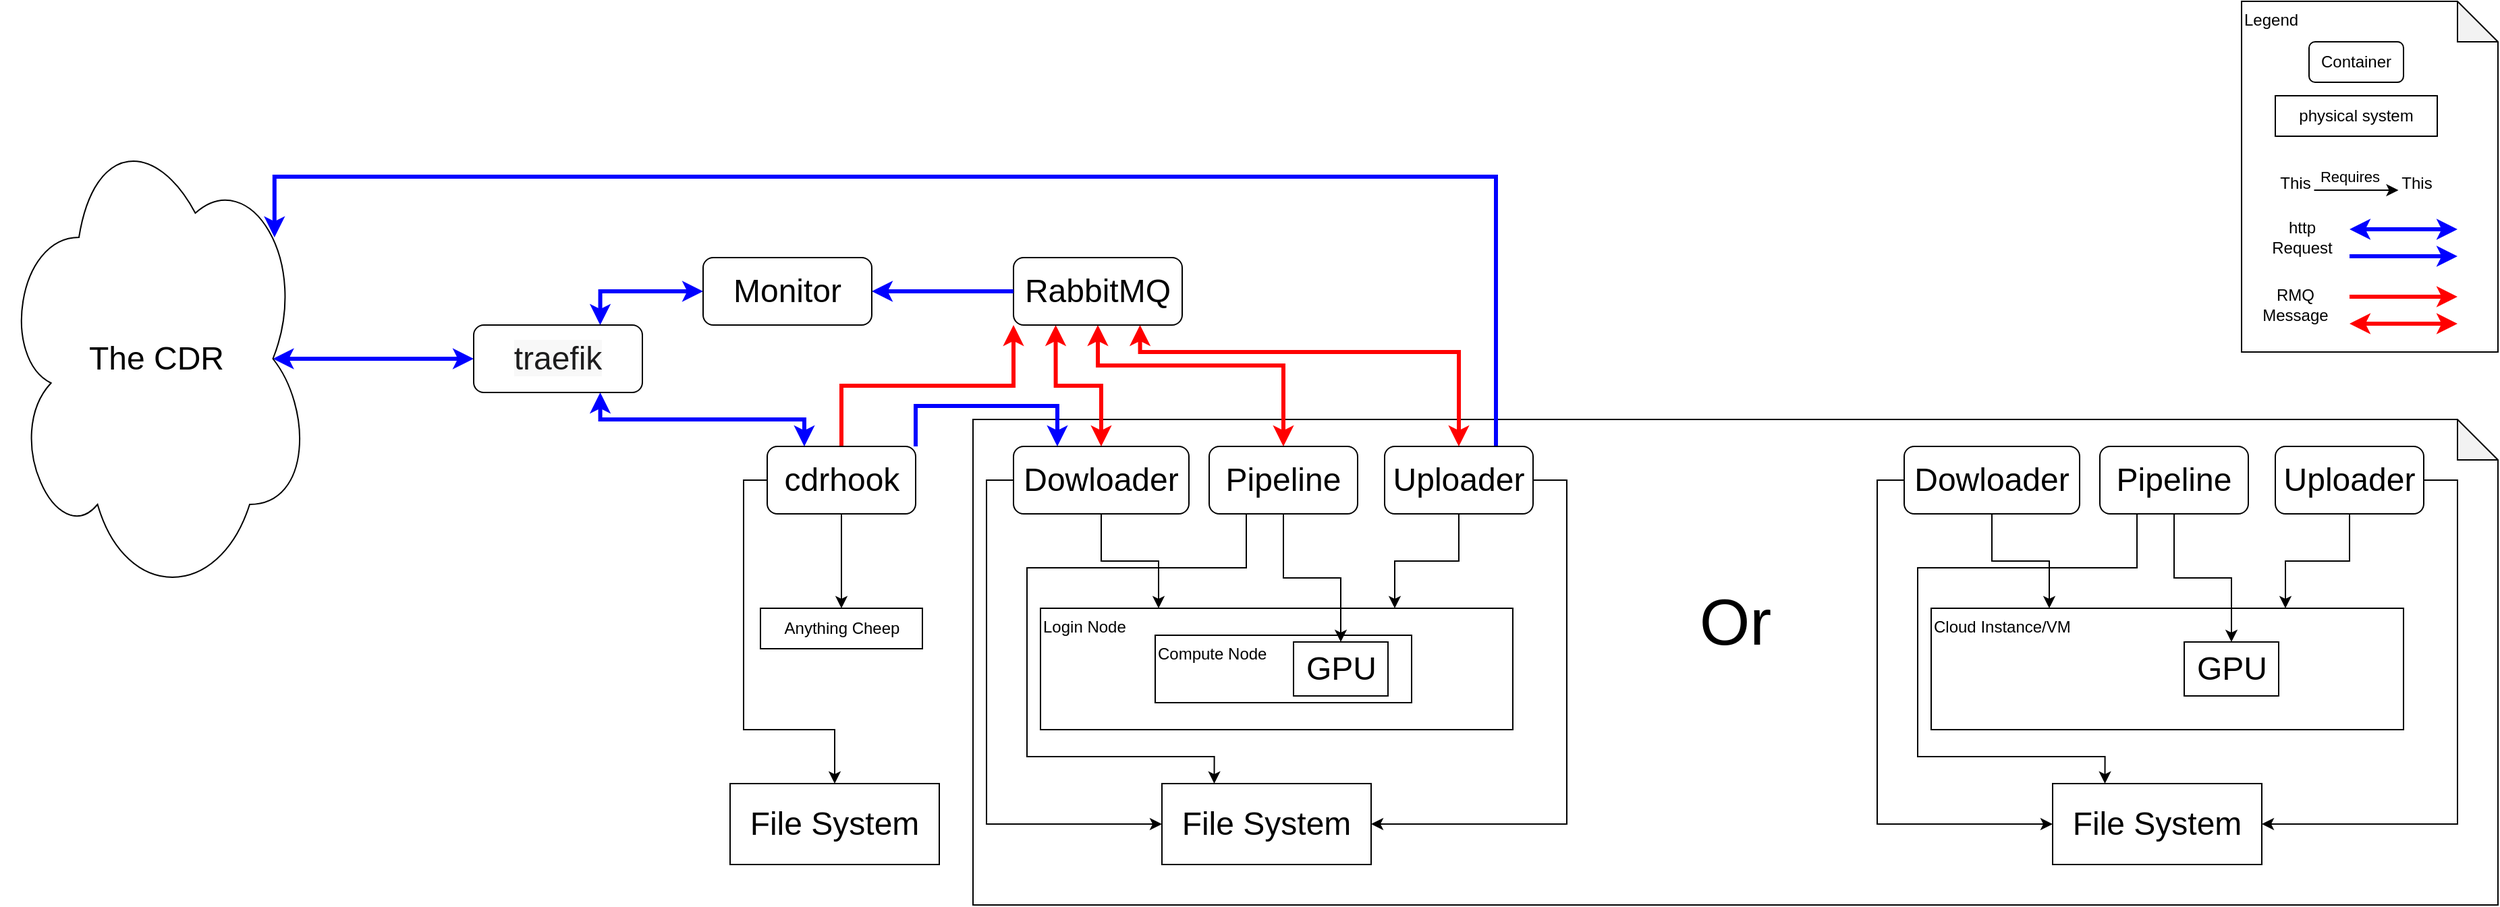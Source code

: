 <mxfile version="24.6.4" type="device">
  <diagram name="Page-1" id="JVnw2FR67qBZjyqMYff8">
    <mxGraphModel dx="2942" dy="1080" grid="1" gridSize="10" guides="1" tooltips="1" connect="1" arrows="1" fold="1" page="1" pageScale="1" pageWidth="850" pageHeight="1100" math="0" shadow="0">
      <root>
        <mxCell id="0" />
        <mxCell id="1" parent="0" />
        <mxCell id="Kxtw-JTkK95rBpkAI2wY-21" value="" style="shape=note;whiteSpace=wrap;html=1;backgroundOutline=1;darkOpacity=0.05;" parent="1" vertex="1">
          <mxGeometry x="380" y="320" width="1130" height="360" as="geometry" />
        </mxCell>
        <mxCell id="lyeMticQFeOR1YeAm27Y-25" value="Legend" style="shape=note;whiteSpace=wrap;html=1;backgroundOutline=1;darkOpacity=0.05;align=left;verticalAlign=top;" parent="1" vertex="1">
          <mxGeometry x="1320" y="10" width="190" height="260" as="geometry" />
        </mxCell>
        <mxCell id="lyeMticQFeOR1YeAm27Y-20" style="edgeStyle=orthogonalEdgeStyle;rounded=0;orthogonalLoop=1;jettySize=auto;html=1;entryX=0.5;entryY=0;entryDx=0;entryDy=0;" parent="1" source="lyeMticQFeOR1YeAm27Y-1" target="lyeMticQFeOR1YeAm27Y-7" edge="1">
          <mxGeometry relative="1" as="geometry">
            <Array as="points">
              <mxPoint x="210" y="365" />
              <mxPoint x="210" y="550" />
              <mxPoint x="278" y="550" />
            </Array>
          </mxGeometry>
        </mxCell>
        <mxCell id="Kxtw-JTkK95rBpkAI2wY-6" style="edgeStyle=orthogonalEdgeStyle;rounded=0;orthogonalLoop=1;jettySize=auto;html=1;entryX=0.5;entryY=0;entryDx=0;entryDy=0;" parent="1" source="lyeMticQFeOR1YeAm27Y-1" target="Kxtw-JTkK95rBpkAI2wY-5" edge="1">
          <mxGeometry relative="1" as="geometry" />
        </mxCell>
        <mxCell id="1AfIavt8rgIbqtOgnJtz-13" style="edgeStyle=orthogonalEdgeStyle;rounded=0;orthogonalLoop=1;jettySize=auto;html=1;exitX=0.5;exitY=0;exitDx=0;exitDy=0;entryX=0;entryY=1;entryDx=0;entryDy=0;strokeColor=#FF0000;strokeWidth=3;" parent="1" source="lyeMticQFeOR1YeAm27Y-1" target="lyeMticQFeOR1YeAm27Y-5" edge="1">
          <mxGeometry relative="1" as="geometry" />
        </mxCell>
        <mxCell id="aogqVHzotbbgdXP5pHiL-3" style="edgeStyle=orthogonalEdgeStyle;rounded=0;orthogonalLoop=1;jettySize=auto;html=1;entryX=0.25;entryY=0;entryDx=0;entryDy=0;strokeWidth=3;strokeColor=#0000FF;exitX=1;exitY=0;exitDx=0;exitDy=0;" edge="1" parent="1" source="lyeMticQFeOR1YeAm27Y-1" target="lyeMticQFeOR1YeAm27Y-2">
          <mxGeometry relative="1" as="geometry">
            <Array as="points">
              <mxPoint x="338" y="310" />
              <mxPoint x="443" y="310" />
            </Array>
          </mxGeometry>
        </mxCell>
        <mxCell id="lyeMticQFeOR1YeAm27Y-1" value="cdrhook" style="rounded=1;whiteSpace=wrap;html=1;fontSize=24;" parent="1" vertex="1">
          <mxGeometry x="227.5" y="340" width="110" height="50" as="geometry" />
        </mxCell>
        <mxCell id="lyeMticQFeOR1YeAm27Y-17" style="edgeStyle=orthogonalEdgeStyle;rounded=0;orthogonalLoop=1;jettySize=auto;html=1;entryX=0;entryY=0.5;entryDx=0;entryDy=0;" parent="1" source="lyeMticQFeOR1YeAm27Y-2" target="lyeMticQFeOR1YeAm27Y-6" edge="1">
          <mxGeometry relative="1" as="geometry">
            <Array as="points">
              <mxPoint x="390" y="365" />
              <mxPoint x="390" y="620" />
            </Array>
          </mxGeometry>
        </mxCell>
        <mxCell id="Kxtw-JTkK95rBpkAI2wY-3" style="edgeStyle=orthogonalEdgeStyle;rounded=0;orthogonalLoop=1;jettySize=auto;html=1;entryX=0.25;entryY=0;entryDx=0;entryDy=0;" parent="1" source="lyeMticQFeOR1YeAm27Y-2" target="Kxtw-JTkK95rBpkAI2wY-1" edge="1">
          <mxGeometry relative="1" as="geometry" />
        </mxCell>
        <mxCell id="1AfIavt8rgIbqtOgnJtz-14" style="edgeStyle=orthogonalEdgeStyle;rounded=0;orthogonalLoop=1;jettySize=auto;html=1;entryX=0.25;entryY=1;entryDx=0;entryDy=0;startArrow=classic;startFill=1;strokeWidth=3;strokeColor=#FF0000;" parent="1" source="lyeMticQFeOR1YeAm27Y-2" target="lyeMticQFeOR1YeAm27Y-5" edge="1">
          <mxGeometry relative="1" as="geometry" />
        </mxCell>
        <mxCell id="lyeMticQFeOR1YeAm27Y-2" value="Dowloader" style="rounded=1;whiteSpace=wrap;html=1;fontSize=24;" parent="1" vertex="1">
          <mxGeometry x="410" y="340" width="130" height="50" as="geometry" />
        </mxCell>
        <mxCell id="lyeMticQFeOR1YeAm27Y-18" style="edgeStyle=orthogonalEdgeStyle;rounded=0;orthogonalLoop=1;jettySize=auto;html=1;entryX=0.25;entryY=0;entryDx=0;entryDy=0;exitX=0.25;exitY=1;exitDx=0;exitDy=0;" parent="1" source="lyeMticQFeOR1YeAm27Y-3" target="lyeMticQFeOR1YeAm27Y-6" edge="1">
          <mxGeometry relative="1" as="geometry">
            <Array as="points">
              <mxPoint x="583" y="430" />
              <mxPoint x="420" y="430" />
              <mxPoint x="420" y="570" />
              <mxPoint x="559" y="570" />
            </Array>
          </mxGeometry>
        </mxCell>
        <mxCell id="1AfIavt8rgIbqtOgnJtz-15" style="edgeStyle=orthogonalEdgeStyle;rounded=0;orthogonalLoop=1;jettySize=auto;html=1;entryX=0.5;entryY=1;entryDx=0;entryDy=0;strokeColor=#FF0000;strokeWidth=3;startArrow=classic;startFill=1;" parent="1" source="lyeMticQFeOR1YeAm27Y-3" target="lyeMticQFeOR1YeAm27Y-5" edge="1">
          <mxGeometry relative="1" as="geometry">
            <Array as="points">
              <mxPoint x="610" y="280" />
              <mxPoint x="473" y="280" />
            </Array>
          </mxGeometry>
        </mxCell>
        <mxCell id="lyeMticQFeOR1YeAm27Y-3" value="Pipeline" style="rounded=1;whiteSpace=wrap;html=1;fontSize=24;" parent="1" vertex="1">
          <mxGeometry x="555" y="340" width="110" height="50" as="geometry" />
        </mxCell>
        <mxCell id="lyeMticQFeOR1YeAm27Y-14" style="edgeStyle=orthogonalEdgeStyle;rounded=0;orthogonalLoop=1;jettySize=auto;html=1;entryX=1;entryY=0.5;entryDx=0;entryDy=0;" parent="1" source="lyeMticQFeOR1YeAm27Y-4" target="lyeMticQFeOR1YeAm27Y-6" edge="1">
          <mxGeometry relative="1" as="geometry">
            <Array as="points">
              <mxPoint x="820" y="365" />
              <mxPoint x="820" y="620" />
            </Array>
          </mxGeometry>
        </mxCell>
        <mxCell id="Kxtw-JTkK95rBpkAI2wY-4" style="edgeStyle=orthogonalEdgeStyle;rounded=0;orthogonalLoop=1;jettySize=auto;html=1;entryX=0.75;entryY=0;entryDx=0;entryDy=0;" parent="1" source="lyeMticQFeOR1YeAm27Y-4" target="Kxtw-JTkK95rBpkAI2wY-1" edge="1">
          <mxGeometry relative="1" as="geometry" />
        </mxCell>
        <mxCell id="1AfIavt8rgIbqtOgnJtz-16" style="edgeStyle=orthogonalEdgeStyle;rounded=0;orthogonalLoop=1;jettySize=auto;html=1;entryX=0.75;entryY=1;entryDx=0;entryDy=0;startArrow=classic;startFill=1;strokeColor=#FF0000;strokeWidth=3;" parent="1" source="lyeMticQFeOR1YeAm27Y-4" target="lyeMticQFeOR1YeAm27Y-5" edge="1">
          <mxGeometry relative="1" as="geometry">
            <Array as="points">
              <mxPoint x="740" y="270" />
              <mxPoint x="504" y="270" />
            </Array>
          </mxGeometry>
        </mxCell>
        <mxCell id="1AfIavt8rgIbqtOgnJtz-17" style="edgeStyle=orthogonalEdgeStyle;rounded=0;orthogonalLoop=1;jettySize=auto;html=1;entryX=0.88;entryY=0.25;entryDx=0;entryDy=0;exitX=0.75;exitY=0;exitDx=0;exitDy=0;entryPerimeter=0;startArrow=none;startFill=0;strokeColor=#0000FF;strokeWidth=3;endArrow=classic;endFill=1;" parent="1" source="lyeMticQFeOR1YeAm27Y-4" target="aogqVHzotbbgdXP5pHiL-1" edge="1">
          <mxGeometry relative="1" as="geometry">
            <Array as="points">
              <mxPoint x="768" y="140" />
              <mxPoint x="-138" y="140" />
            </Array>
          </mxGeometry>
        </mxCell>
        <mxCell id="lyeMticQFeOR1YeAm27Y-4" value="Uploader" style="rounded=1;whiteSpace=wrap;html=1;fontSize=24;" parent="1" vertex="1">
          <mxGeometry x="685" y="340" width="110" height="50" as="geometry" />
        </mxCell>
        <mxCell id="lyeMticQFeOR1YeAm27Y-5" value="RabbitMQ" style="rounded=1;whiteSpace=wrap;html=1;fontSize=24;" parent="1" vertex="1">
          <mxGeometry x="410" y="200" width="125" height="50" as="geometry" />
        </mxCell>
        <mxCell id="lyeMticQFeOR1YeAm27Y-6" value="File System" style="rounded=0;whiteSpace=wrap;html=1;fontSize=24;" parent="1" vertex="1">
          <mxGeometry x="520" y="590" width="155" height="60" as="geometry" />
        </mxCell>
        <mxCell id="lyeMticQFeOR1YeAm27Y-7" value="File System" style="rounded=0;whiteSpace=wrap;html=1;fontSize=24;" parent="1" vertex="1">
          <mxGeometry x="200" y="590" width="155" height="60" as="geometry" />
        </mxCell>
        <mxCell id="lyeMticQFeOR1YeAm27Y-9" value="Container" style="rounded=1;whiteSpace=wrap;html=1;" parent="1" vertex="1">
          <mxGeometry x="1370" y="40" width="70" height="30" as="geometry" />
        </mxCell>
        <mxCell id="lyeMticQFeOR1YeAm27Y-10" value="physical system" style="rounded=0;whiteSpace=wrap;html=1;" parent="1" vertex="1">
          <mxGeometry x="1345" y="80" width="120" height="30" as="geometry" />
        </mxCell>
        <mxCell id="1AfIavt8rgIbqtOgnJtz-10" style="edgeStyle=orthogonalEdgeStyle;rounded=0;orthogonalLoop=1;jettySize=auto;html=1;entryX=0;entryY=0.5;entryDx=0;entryDy=0;strokeWidth=3;strokeColor=#0000FF;startArrow=classic;startFill=1;exitX=0.75;exitY=0;exitDx=0;exitDy=0;" parent="1" source="lyeMticQFeOR1YeAm27Y-23" target="1AfIavt8rgIbqtOgnJtz-8" edge="1">
          <mxGeometry relative="1" as="geometry" />
        </mxCell>
        <mxCell id="1AfIavt8rgIbqtOgnJtz-11" style="edgeStyle=orthogonalEdgeStyle;rounded=0;orthogonalLoop=1;jettySize=auto;html=1;entryX=0.25;entryY=0;entryDx=0;entryDy=0;strokeWidth=3;strokeColor=#0000FF;exitX=0.75;exitY=1;exitDx=0;exitDy=0;startArrow=classic;startFill=1;" parent="1" source="lyeMticQFeOR1YeAm27Y-23" target="lyeMticQFeOR1YeAm27Y-1" edge="1">
          <mxGeometry relative="1" as="geometry" />
        </mxCell>
        <mxCell id="aogqVHzotbbgdXP5pHiL-2" style="edgeStyle=orthogonalEdgeStyle;rounded=0;orthogonalLoop=1;jettySize=auto;html=1;startArrow=classic;startFill=1;strokeColor=#0000FF;strokeWidth=3;entryX=0.875;entryY=0.5;entryDx=0;entryDy=0;entryPerimeter=0;" edge="1" parent="1" source="lyeMticQFeOR1YeAm27Y-23" target="aogqVHzotbbgdXP5pHiL-1">
          <mxGeometry relative="1" as="geometry" />
        </mxCell>
        <mxCell id="lyeMticQFeOR1YeAm27Y-23" value="&lt;span style=&quot;color: rgb(29, 28, 29); font-family: Slack-Lato, Slack-Fractions, appleLogo, sans-serif; font-variant-ligatures: common-ligatures; orphans: 2; text-align: left; widows: 2; background-color: rgb(248, 248, 248); text-decoration-thickness: initial; text-decoration-style: initial; text-decoration-color: initial;&quot;&gt;&lt;font style=&quot;font-size: 24px;&quot;&gt;traefik&lt;/font&gt;&lt;/span&gt;" style="rounded=1;whiteSpace=wrap;html=1;fontSize=24;" parent="1" vertex="1">
          <mxGeometry x="10" y="250" width="125" height="50" as="geometry" />
        </mxCell>
        <mxCell id="lyeMticQFeOR1YeAm27Y-27" value="" style="endArrow=classic;html=1;rounded=0;" parent="1" edge="1">
          <mxGeometry width="50" height="50" relative="1" as="geometry">
            <mxPoint x="1373.75" y="150" as="sourcePoint" />
            <mxPoint x="1436.25" y="150" as="targetPoint" />
          </mxGeometry>
        </mxCell>
        <mxCell id="lyeMticQFeOR1YeAm27Y-28" value="Requires" style="edgeLabel;html=1;align=center;verticalAlign=middle;resizable=0;points=[];" parent="lyeMticQFeOR1YeAm27Y-27" vertex="1" connectable="0">
          <mxGeometry x="-0.31" y="-3" relative="1" as="geometry">
            <mxPoint x="4" y="-13" as="offset" />
          </mxGeometry>
        </mxCell>
        <mxCell id="lyeMticQFeOR1YeAm27Y-29" value="This" style="text;html=1;align=center;verticalAlign=middle;whiteSpace=wrap;rounded=0;" parent="1" vertex="1">
          <mxGeometry x="1330" y="130" width="60" height="30" as="geometry" />
        </mxCell>
        <mxCell id="lyeMticQFeOR1YeAm27Y-30" value="This" style="text;html=1;align=center;verticalAlign=middle;whiteSpace=wrap;rounded=0;" parent="1" vertex="1">
          <mxGeometry x="1420" y="130" width="60" height="30" as="geometry" />
        </mxCell>
        <mxCell id="Kxtw-JTkK95rBpkAI2wY-1" value="Login Node" style="rounded=0;whiteSpace=wrap;html=1;verticalAlign=top;align=left;" parent="1" vertex="1">
          <mxGeometry x="430" y="460" width="350" height="90" as="geometry" />
        </mxCell>
        <mxCell id="Kxtw-JTkK95rBpkAI2wY-2" value="Compute Node" style="rounded=0;whiteSpace=wrap;html=1;verticalAlign=top;align=left;" parent="1" vertex="1">
          <mxGeometry x="515" y="480" width="190" height="50" as="geometry" />
        </mxCell>
        <mxCell id="lyeMticQFeOR1YeAm27Y-8" value="GPU" style="rounded=0;whiteSpace=wrap;html=1;fontSize=24;" parent="1" vertex="1">
          <mxGeometry x="617.5" y="485" width="70" height="40" as="geometry" />
        </mxCell>
        <mxCell id="lyeMticQFeOR1YeAm27Y-19" style="edgeStyle=orthogonalEdgeStyle;rounded=0;orthogonalLoop=1;jettySize=auto;html=1;entryX=0.5;entryY=0;entryDx=0;entryDy=0;" parent="1" source="lyeMticQFeOR1YeAm27Y-3" target="lyeMticQFeOR1YeAm27Y-8" edge="1">
          <mxGeometry relative="1" as="geometry" />
        </mxCell>
        <mxCell id="Kxtw-JTkK95rBpkAI2wY-5" value="Anything Cheep" style="rounded=0;whiteSpace=wrap;html=1;" parent="1" vertex="1">
          <mxGeometry x="222.5" y="460" width="120" height="30" as="geometry" />
        </mxCell>
        <mxCell id="Kxtw-JTkK95rBpkAI2wY-7" value="Or" style="text;html=1;align=center;verticalAlign=middle;whiteSpace=wrap;rounded=0;fontSize=48;" parent="1" vertex="1">
          <mxGeometry x="915" y="455" width="60" height="30" as="geometry" />
        </mxCell>
        <mxCell id="Kxtw-JTkK95rBpkAI2wY-8" style="edgeStyle=orthogonalEdgeStyle;rounded=0;orthogonalLoop=1;jettySize=auto;html=1;entryX=0;entryY=0.5;entryDx=0;entryDy=0;" parent="1" source="Kxtw-JTkK95rBpkAI2wY-10" target="Kxtw-JTkK95rBpkAI2wY-16" edge="1">
          <mxGeometry relative="1" as="geometry">
            <Array as="points">
              <mxPoint x="1050" y="365" />
              <mxPoint x="1050" y="620" />
            </Array>
          </mxGeometry>
        </mxCell>
        <mxCell id="Kxtw-JTkK95rBpkAI2wY-9" style="edgeStyle=orthogonalEdgeStyle;rounded=0;orthogonalLoop=1;jettySize=auto;html=1;entryX=0.25;entryY=0;entryDx=0;entryDy=0;" parent="1" source="Kxtw-JTkK95rBpkAI2wY-10" target="Kxtw-JTkK95rBpkAI2wY-17" edge="1">
          <mxGeometry relative="1" as="geometry" />
        </mxCell>
        <mxCell id="Kxtw-JTkK95rBpkAI2wY-10" value="Dowloader" style="rounded=1;whiteSpace=wrap;html=1;fontSize=24;" parent="1" vertex="1">
          <mxGeometry x="1070" y="340" width="130" height="50" as="geometry" />
        </mxCell>
        <mxCell id="Kxtw-JTkK95rBpkAI2wY-11" style="edgeStyle=orthogonalEdgeStyle;rounded=0;orthogonalLoop=1;jettySize=auto;html=1;entryX=0.25;entryY=0;entryDx=0;entryDy=0;exitX=0.25;exitY=1;exitDx=0;exitDy=0;" parent="1" source="Kxtw-JTkK95rBpkAI2wY-12" target="Kxtw-JTkK95rBpkAI2wY-16" edge="1">
          <mxGeometry relative="1" as="geometry">
            <Array as="points">
              <mxPoint x="1243" y="430" />
              <mxPoint x="1080" y="430" />
              <mxPoint x="1080" y="570" />
              <mxPoint x="1219" y="570" />
            </Array>
          </mxGeometry>
        </mxCell>
        <mxCell id="Kxtw-JTkK95rBpkAI2wY-12" value="Pipeline" style="rounded=1;whiteSpace=wrap;html=1;fontSize=24;" parent="1" vertex="1">
          <mxGeometry x="1215" y="340" width="110" height="50" as="geometry" />
        </mxCell>
        <mxCell id="Kxtw-JTkK95rBpkAI2wY-13" style="edgeStyle=orthogonalEdgeStyle;rounded=0;orthogonalLoop=1;jettySize=auto;html=1;entryX=1;entryY=0.5;entryDx=0;entryDy=0;" parent="1" source="Kxtw-JTkK95rBpkAI2wY-15" target="Kxtw-JTkK95rBpkAI2wY-16" edge="1">
          <mxGeometry relative="1" as="geometry">
            <Array as="points">
              <mxPoint x="1480" y="365" />
              <mxPoint x="1480" y="620" />
            </Array>
          </mxGeometry>
        </mxCell>
        <mxCell id="Kxtw-JTkK95rBpkAI2wY-14" style="edgeStyle=orthogonalEdgeStyle;rounded=0;orthogonalLoop=1;jettySize=auto;html=1;entryX=0.75;entryY=0;entryDx=0;entryDy=0;" parent="1" source="Kxtw-JTkK95rBpkAI2wY-15" target="Kxtw-JTkK95rBpkAI2wY-17" edge="1">
          <mxGeometry relative="1" as="geometry" />
        </mxCell>
        <mxCell id="Kxtw-JTkK95rBpkAI2wY-15" value="Uploader" style="rounded=1;whiteSpace=wrap;html=1;fontSize=24;" parent="1" vertex="1">
          <mxGeometry x="1345" y="340" width="110" height="50" as="geometry" />
        </mxCell>
        <mxCell id="Kxtw-JTkK95rBpkAI2wY-16" value="File System" style="rounded=0;whiteSpace=wrap;html=1;fontSize=24;" parent="1" vertex="1">
          <mxGeometry x="1180" y="590" width="155" height="60" as="geometry" />
        </mxCell>
        <mxCell id="Kxtw-JTkK95rBpkAI2wY-17" value="Cloud Instance/VM" style="rounded=0;whiteSpace=wrap;html=1;verticalAlign=top;align=left;" parent="1" vertex="1">
          <mxGeometry x="1090" y="460" width="350" height="90" as="geometry" />
        </mxCell>
        <mxCell id="Kxtw-JTkK95rBpkAI2wY-19" value="GPU" style="rounded=0;whiteSpace=wrap;html=1;fontSize=24;" parent="1" vertex="1">
          <mxGeometry x="1277.5" y="485" width="70" height="40" as="geometry" />
        </mxCell>
        <mxCell id="Kxtw-JTkK95rBpkAI2wY-20" style="edgeStyle=orthogonalEdgeStyle;rounded=0;orthogonalLoop=1;jettySize=auto;html=1;entryX=0.5;entryY=0;entryDx=0;entryDy=0;" parent="1" source="Kxtw-JTkK95rBpkAI2wY-12" target="Kxtw-JTkK95rBpkAI2wY-19" edge="1">
          <mxGeometry relative="1" as="geometry" />
        </mxCell>
        <mxCell id="1AfIavt8rgIbqtOgnJtz-1" value="" style="endArrow=classic;html=1;rounded=0;strokeWidth=3;strokeColor=#0000FF;" parent="1" edge="1">
          <mxGeometry width="50" height="50" relative="1" as="geometry">
            <mxPoint x="1400" y="199" as="sourcePoint" />
            <mxPoint x="1480" y="199" as="targetPoint" />
          </mxGeometry>
        </mxCell>
        <mxCell id="1AfIavt8rgIbqtOgnJtz-2" value="" style="endArrow=classic;html=1;rounded=0;strokeWidth=3;strokeColor=#FF0000;" parent="1" edge="1">
          <mxGeometry width="50" height="50" relative="1" as="geometry">
            <mxPoint x="1400" y="229" as="sourcePoint" />
            <mxPoint x="1480" y="229" as="targetPoint" />
          </mxGeometry>
        </mxCell>
        <mxCell id="1AfIavt8rgIbqtOgnJtz-3" value="" style="endArrow=classic;html=1;rounded=0;strokeWidth=3;strokeColor=#0000FF;startArrow=classic;startFill=1;" parent="1" edge="1">
          <mxGeometry width="50" height="50" relative="1" as="geometry">
            <mxPoint x="1400" y="179" as="sourcePoint" />
            <mxPoint x="1480" y="179" as="targetPoint" />
          </mxGeometry>
        </mxCell>
        <mxCell id="1AfIavt8rgIbqtOgnJtz-4" value="" style="endArrow=classic;html=1;rounded=0;strokeWidth=3;strokeColor=#FF0000;startArrow=classic;startFill=1;" parent="1" edge="1">
          <mxGeometry width="50" height="50" relative="1" as="geometry">
            <mxPoint x="1400" y="249" as="sourcePoint" />
            <mxPoint x="1480" y="249" as="targetPoint" />
          </mxGeometry>
        </mxCell>
        <mxCell id="1AfIavt8rgIbqtOgnJtz-6" value="http Request" style="text;html=1;align=center;verticalAlign=middle;whiteSpace=wrap;rounded=0;" parent="1" vertex="1">
          <mxGeometry x="1335" y="170" width="60" height="30" as="geometry" />
        </mxCell>
        <mxCell id="1AfIavt8rgIbqtOgnJtz-7" value="RMQ Message" style="text;html=1;align=center;verticalAlign=middle;whiteSpace=wrap;rounded=0;" parent="1" vertex="1">
          <mxGeometry x="1330" y="220" width="60" height="30" as="geometry" />
        </mxCell>
        <mxCell id="1AfIavt8rgIbqtOgnJtz-12" style="edgeStyle=orthogonalEdgeStyle;rounded=0;orthogonalLoop=1;jettySize=auto;html=1;entryX=0;entryY=0.5;entryDx=0;entryDy=0;strokeWidth=3;strokeColor=#0000FF;startArrow=classic;startFill=1;endArrow=none;endFill=0;" parent="1" source="1AfIavt8rgIbqtOgnJtz-8" target="lyeMticQFeOR1YeAm27Y-5" edge="1">
          <mxGeometry relative="1" as="geometry" />
        </mxCell>
        <mxCell id="1AfIavt8rgIbqtOgnJtz-8" value="Monitor" style="rounded=1;whiteSpace=wrap;html=1;fontSize=24;" parent="1" vertex="1">
          <mxGeometry x="180" y="200" width="125" height="50" as="geometry" />
        </mxCell>
        <mxCell id="aogqVHzotbbgdXP5pHiL-1" value="The CDR" style="ellipse;shape=cloud;whiteSpace=wrap;html=1;fontSize=24;" vertex="1" parent="1">
          <mxGeometry x="-340" y="95" width="230" height="360" as="geometry" />
        </mxCell>
      </root>
    </mxGraphModel>
  </diagram>
</mxfile>

